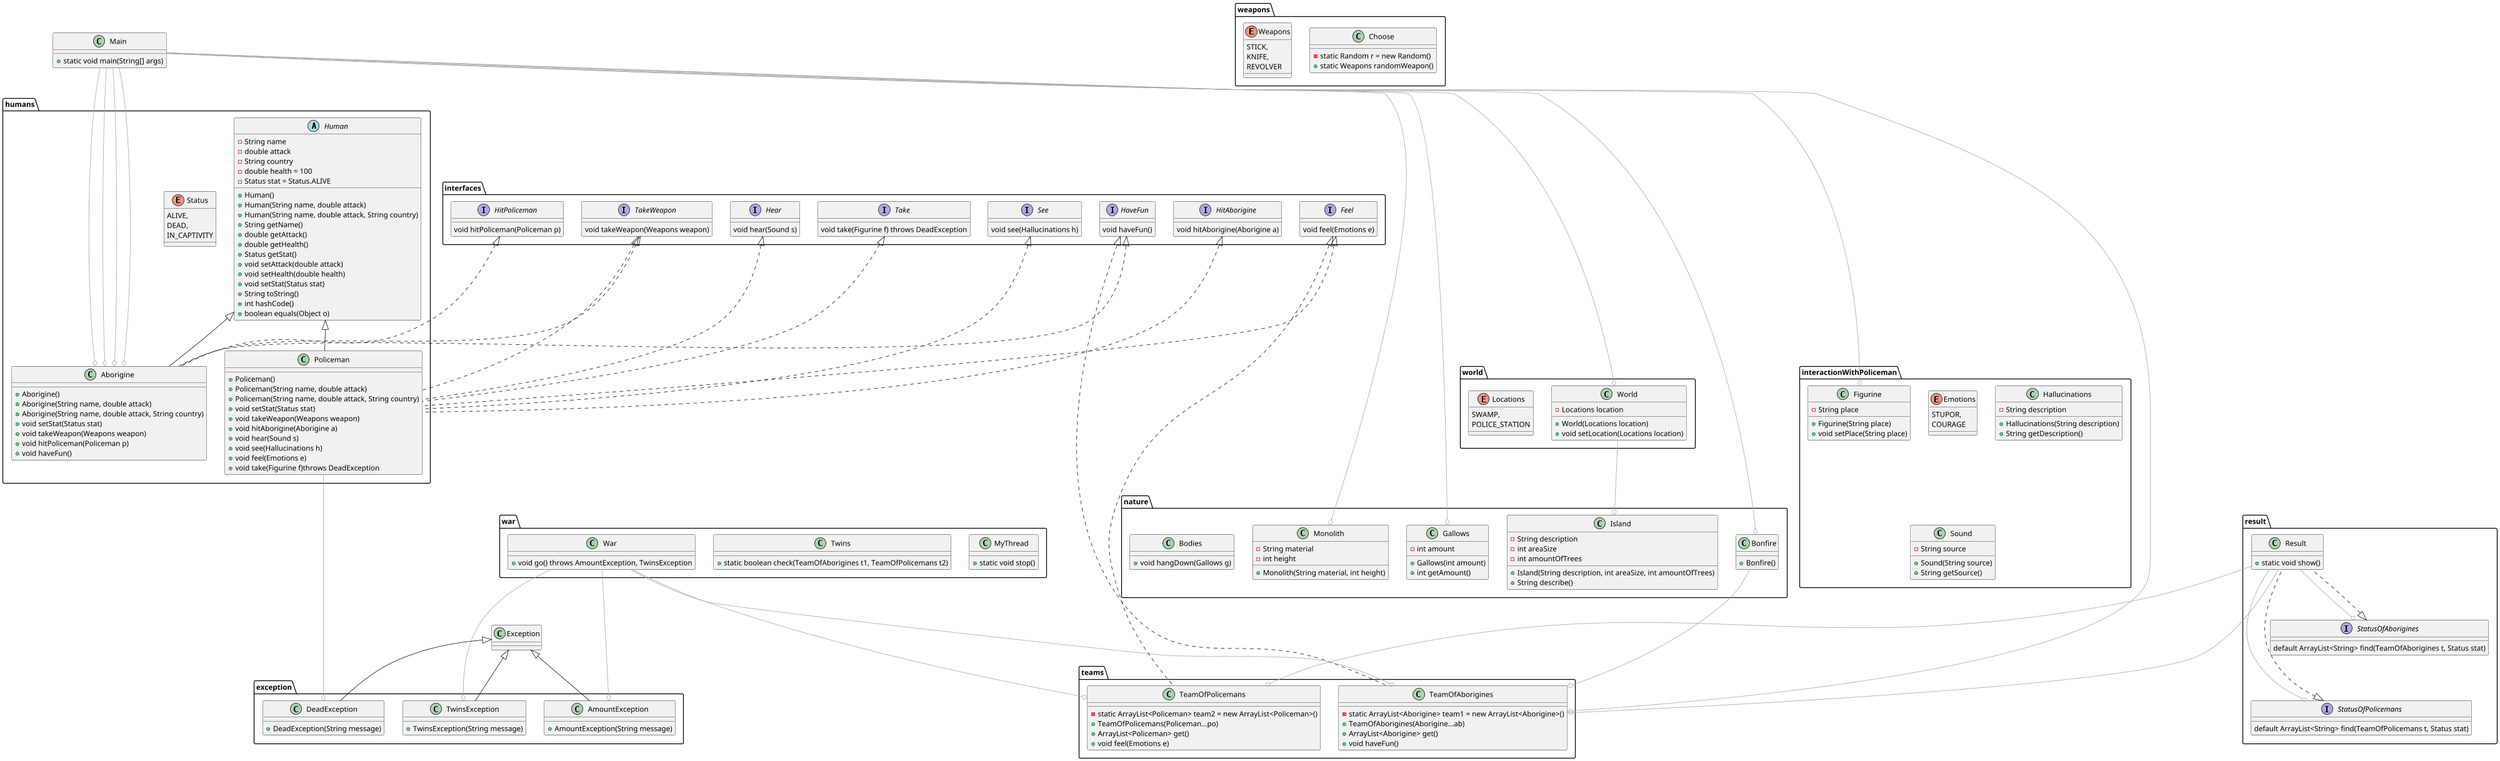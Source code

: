 @startuml
'https://plantuml.com/class-diagram
scale max 4000 width
class Main {
+static void main(String[] args)
}
Main --down[#AAA]-o world.World
Main -down[#AAA]--o humans.Aborigine
Main -down[#AAA]-o humans.Aborigine
Main -down[#AAA]--o humans.Aborigine
Main -down[#AAA]-o humans.Aborigine
Main --down[#AAA]-o teams.TeamOfAborigines
Main -down[#AAA]--o nature.Bonfire
Main -down[#AAA]-o nature.Monolith
Main -down[#AAA]--o interactionWithPoliceman.Figurine
Main -down[#AAA]-o nature.Gallows
'!>10 Main --down[#AAA]-o nature.Bodies
'!>10 Main -down[#AAA]--o humans.Policeman
'!>10 Main -down[#AAA]-o humans.Policeman
'!>10 Main -down[#AAA]--o humans.Policeman
'!>10 Main -down[#AAA]-o humans.Policeman
'!>10 Main --down[#AAA]-o teams.TeamOfPolicemen
'!>10 Main -down[#AAA]--o interactionWithPoliceman.Sound
'!>10 Main -down[#AAA]-o interactionWithPoliceman.Hallucinations
'!>10 Main -down[#AAA]--o war.War

enum world.Locations {
SWAMP,
POLICE_STATION
}


class world.World {
-Locations location
+World(Locations location)
+void setLocation(Locations location)
}
world.World -down[#AAA]-o nature.Island

class weapons.Choose {
-static Random r = new Random()
+static Weapons randomWeapon()
}


enum weapons.Weapons {
STICK,
KNIFE,
REVOLVER
}


class war.MyThread {
+static void stop()
}


class war.Twins {
+static boolean check(TeamOfAborigines t1, TeamOfPolicemans t2)
}


class war.War {
+void go() throws AmountException, TwinsException
}
war.War --down[#AAA]-o teams.TeamOfAborigines
war.War -down[#AAA]--o teams.TeamOfPolicemans
war.War -down[#AAA]-o exception.AmountException
war.War -down[#AAA]--o exception.TwinsException

class teams.TeamOfAborigines implements interfaces.HaveFun {
-static ArrayList<Aborigine> team1 = new ArrayList<Aborigine>()
+TeamOfAborigines(Aborigine...ab)
+ArrayList<Aborigine> get()
+void haveFun()
}


class teams.TeamOfPolicemans implements interfaces.Feel {
-static ArrayList<Policeman> team2 = new ArrayList<Policeman>()
+TeamOfPolicemans(Policeman...po)
+ArrayList<Policeman> get()
+void feel(Emotions e)
}


class result.Result implements result.StatusOfPolicemans, result.StatusOfAborigines {
+static void show()
}
result.Result -down[#AAA]-o result.StatusOfAborigines
result.Result --down[#AAA]-o result.StatusOfPolicemans
result.Result -down[#AAA]--o teams.TeamOfAborigines
result.Result -down[#AAA]-o teams.TeamOfPolicemans

interface result.StatusOfAborigines {
default ArrayList<String> find(TeamOfAborigines t, Status stat)
}


interface result.StatusOfPolicemans {
default ArrayList<String> find(TeamOfPolicemans t, Status stat)
}


class nature.Bodies {
+void hangDown(Gallows g)
}


class nature.Bonfire {
+Bonfire()
}
nature.Bonfire -down[#AAA]--o teams.TeamOfAborigines

class nature.Gallows {
-int amount
+Gallows(int amount)
+int getAmount()
}


class nature.Island {
-String description
-int areaSize
-int amountOfTrees
+Island(String description, int areaSize, int amountOfTrees)
+String describe()
}


class nature.Monolith {
-String material
-int height
+Monolith(String material, int height)
}


interface interfaces.Feel {
void feel(Emotions e)
}


interface interfaces.HaveFun {
void haveFun()
}


interface interfaces.Hear {
void hear(Sound s)
}


interface interfaces.HitAborigine {
void hitAborigine(Aborigine a)
}


interface interfaces.HitPoliceman {
void hitPoliceman(Policeman p)
}


interface interfaces.See {
void see(Hallucinations h)
}


interface interfaces.Take {
void take(Figurine f) throws DeadException
}


interface interfaces.TakeWeapon {
void takeWeapon(Weapons weapon)
}


enum interactionWithPoliceman.Emotions {
STUPOR,
COURAGE
}


class interactionWithPoliceman.Figurine {
-String place
+Figurine(String place)
+void setPlace(String place)
}


class interactionWithPoliceman.Hallucinations {
-String description
+Hallucinations(String description)
+String getDescription()
}


class interactionWithPoliceman.Sound {
-String source
+Sound(String source)
+String getSource()
}


class humans.Aborigine extends humans.Human implements interfaces.TakeWeapon, interfaces.HitPoliceman, interfaces.HaveFun {
+Aborigine()
+Aborigine(String name, double attack)
+Aborigine(String name, double attack, String country)
+void setStat(Status stat)
+void takeWeapon(Weapons weapon)
+void hitPoliceman(Policeman p)
+void haveFun()
}


abstract class humans.Human {
-String name
-double attack
-String country
-double health = 100
-Status stat = Status.ALIVE
+Human()
+Human(String name, double attack)
+Human(String name, double attack, String country)
+String getName()
+double getAttack()
+double getHealth()
+Status getStat()
+void setAttack(double attack)
+void setHealth(double health)
+void setStat(Status stat)
+String toString()
+int hashCode()
+boolean equals(Object o)
}


class humans.Policeman extends humans.Human implements interfaces.TakeWeapon, interfaces.HitAborigine, interfaces.Hear, interfaces.See, interfaces.Feel, interfaces.Take {
+Policeman()
+Policeman(String name, double attack)
+Policeman(String name, double attack, String country)
+void setStat(Status stat)
+void takeWeapon(Weapons weapon)
+void hitAborigine(Aborigine a)
+void hear(Sound s)
+void see(Hallucinations h)
+void feel(Emotions e)
+void take(Figurine f)throws DeadException
}
humans.Policeman -down[#AAA]-o exception.DeadException

enum humans.Status {
ALIVE,
DEAD,
IN_CAPTIVITY
}


class exception.AmountException extends Exception {
+AmountException(String message)
}


class exception.DeadException extends Exception {
+DeadException(String message)
}


class exception.TwinsException extends Exception {
+TwinsException(String message)
}
@enduml
